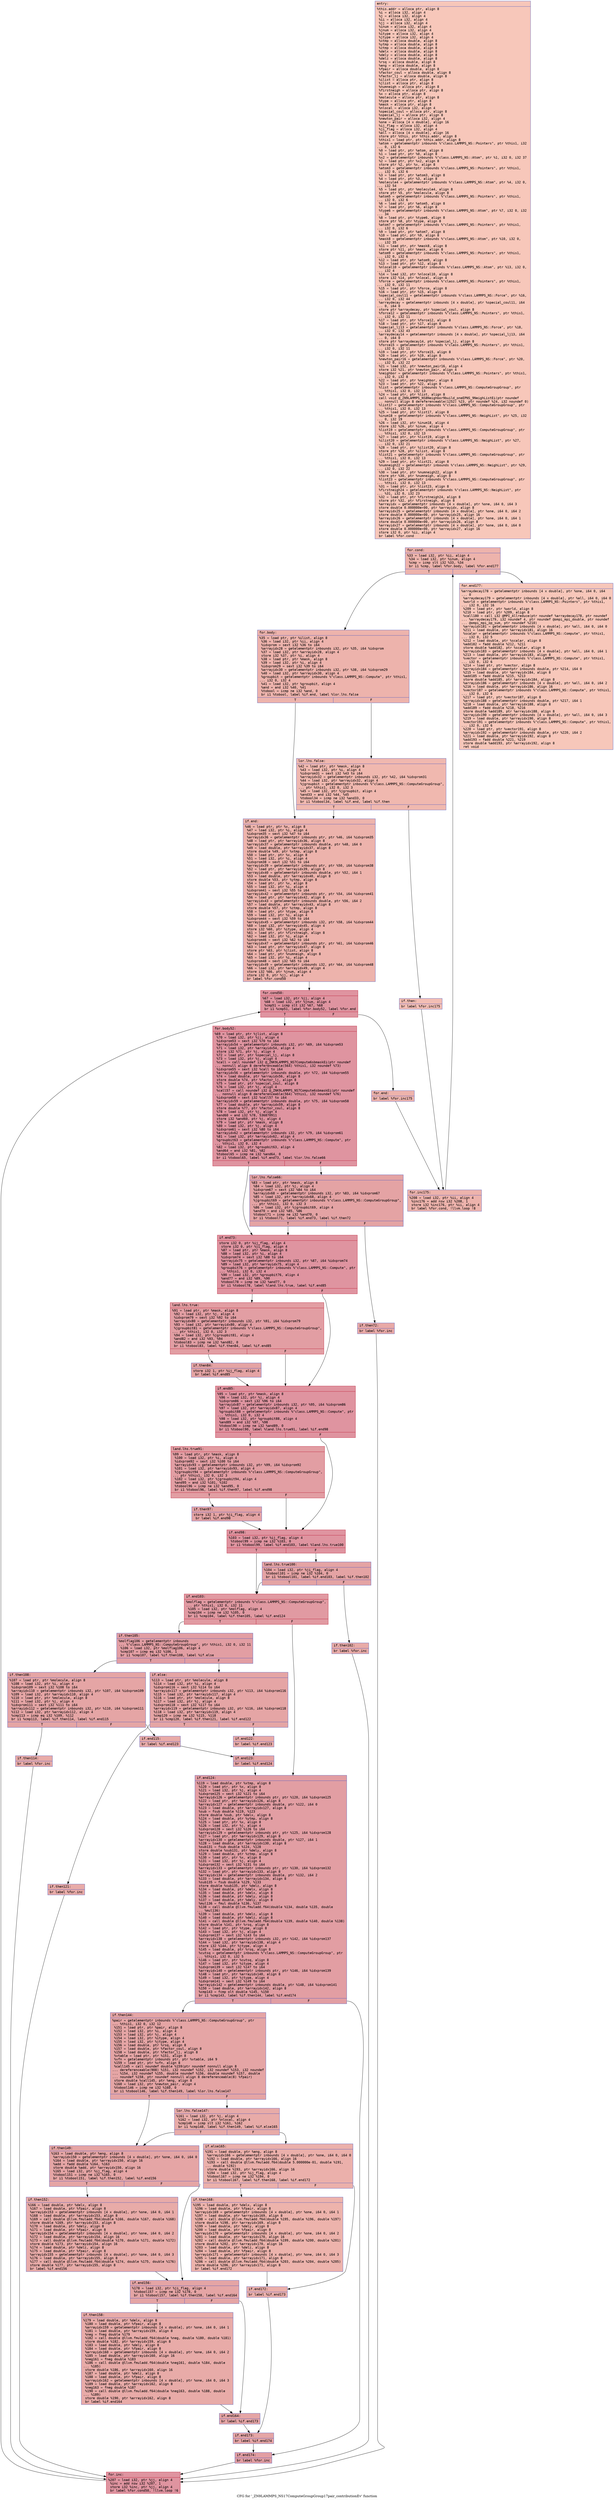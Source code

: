 digraph "CFG for '_ZN9LAMMPS_NS17ComputeGroupGroup17pair_contributionEv' function" {
	label="CFG for '_ZN9LAMMPS_NS17ComputeGroupGroup17pair_contributionEv' function";

	Node0x555a14698170 [shape=record,color="#3d50c3ff", style=filled, fillcolor="#ec7f6370" fontname="Courier",label="{entry:\l|  %this.addr = alloca ptr, align 8\l  %i = alloca i32, align 4\l  %j = alloca i32, align 4\l  %ii = alloca i32, align 4\l  %jj = alloca i32, align 4\l  %inum = alloca i32, align 4\l  %jnum = alloca i32, align 4\l  %itype = alloca i32, align 4\l  %jtype = alloca i32, align 4\l  %xtmp = alloca double, align 8\l  %ytmp = alloca double, align 8\l  %ztmp = alloca double, align 8\l  %delx = alloca double, align 8\l  %dely = alloca double, align 8\l  %delz = alloca double, align 8\l  %rsq = alloca double, align 8\l  %eng = alloca double, align 8\l  %fpair = alloca double, align 8\l  %factor_coul = alloca double, align 8\l  %factor_lj = alloca double, align 8\l  %ilist = alloca ptr, align 8\l  %jlist = alloca ptr, align 8\l  %numneigh = alloca ptr, align 8\l  %firstneigh = alloca ptr, align 8\l  %x = alloca ptr, align 8\l  %molecule = alloca ptr, align 8\l  %type = alloca ptr, align 8\l  %mask = alloca ptr, align 8\l  %nlocal = alloca i32, align 4\l  %special_coul = alloca ptr, align 8\l  %special_lj = alloca ptr, align 8\l  %newton_pair = alloca i32, align 4\l  %one = alloca [4 x double], align 16\l  %ij_flag = alloca i32, align 4\l  %ji_flag = alloca i32, align 4\l  %all = alloca [4 x double], align 16\l  store ptr %this, ptr %this.addr, align 8\l  %this1 = load ptr, ptr %this.addr, align 8\l  %atom = getelementptr inbounds %\"class.LAMMPS_NS::Pointers\", ptr %this1, i32\l... 0, i32 6\l  %0 = load ptr, ptr %atom, align 8\l  %1 = load ptr, ptr %0, align 8\l  %x2 = getelementptr inbounds %\"class.LAMMPS_NS::Atom\", ptr %1, i32 0, i32 37\l  %2 = load ptr, ptr %x2, align 8\l  store ptr %2, ptr %x, align 8\l  %atom3 = getelementptr inbounds %\"class.LAMMPS_NS::Pointers\", ptr %this1,\l... i32 0, i32 6\l  %3 = load ptr, ptr %atom3, align 8\l  %4 = load ptr, ptr %3, align 8\l  %molecule4 = getelementptr inbounds %\"class.LAMMPS_NS::Atom\", ptr %4, i32 0,\l... i32 54\l  %5 = load ptr, ptr %molecule4, align 8\l  store ptr %5, ptr %molecule, align 8\l  %atom5 = getelementptr inbounds %\"class.LAMMPS_NS::Pointers\", ptr %this1,\l... i32 0, i32 6\l  %6 = load ptr, ptr %atom5, align 8\l  %7 = load ptr, ptr %6, align 8\l  %type6 = getelementptr inbounds %\"class.LAMMPS_NS::Atom\", ptr %7, i32 0, i32\l... 34\l  %8 = load ptr, ptr %type6, align 8\l  store ptr %8, ptr %type, align 8\l  %atom7 = getelementptr inbounds %\"class.LAMMPS_NS::Pointers\", ptr %this1,\l... i32 0, i32 6\l  %9 = load ptr, ptr %atom7, align 8\l  %10 = load ptr, ptr %9, align 8\l  %mask8 = getelementptr inbounds %\"class.LAMMPS_NS::Atom\", ptr %10, i32 0,\l... i32 35\l  %11 = load ptr, ptr %mask8, align 8\l  store ptr %11, ptr %mask, align 8\l  %atom9 = getelementptr inbounds %\"class.LAMMPS_NS::Pointers\", ptr %this1,\l... i32 0, i32 6\l  %12 = load ptr, ptr %atom9, align 8\l  %13 = load ptr, ptr %12, align 8\l  %nlocal10 = getelementptr inbounds %\"class.LAMMPS_NS::Atom\", ptr %13, i32 0,\l... i32 4\l  %14 = load i32, ptr %nlocal10, align 8\l  store i32 %14, ptr %nlocal, align 4\l  %force = getelementptr inbounds %\"class.LAMMPS_NS::Pointers\", ptr %this1,\l... i32 0, i32 11\l  %15 = load ptr, ptr %force, align 8\l  %16 = load ptr, ptr %15, align 8\l  %special_coul11 = getelementptr inbounds %\"class.LAMMPS_NS::Force\", ptr %16,\l... i32 0, i32 44\l  %arraydecay = getelementptr inbounds [4 x double], ptr %special_coul11, i64\l... 0, i64 0\l  store ptr %arraydecay, ptr %special_coul, align 8\l  %force12 = getelementptr inbounds %\"class.LAMMPS_NS::Pointers\", ptr %this1,\l... i32 0, i32 11\l  %17 = load ptr, ptr %force12, align 8\l  %18 = load ptr, ptr %17, align 8\l  %special_lj13 = getelementptr inbounds %\"class.LAMMPS_NS::Force\", ptr %18,\l... i32 0, i32 43\l  %arraydecay14 = getelementptr inbounds [4 x double], ptr %special_lj13, i64\l... 0, i64 0\l  store ptr %arraydecay14, ptr %special_lj, align 8\l  %force15 = getelementptr inbounds %\"class.LAMMPS_NS::Pointers\", ptr %this1,\l... i32 0, i32 11\l  %19 = load ptr, ptr %force15, align 8\l  %20 = load ptr, ptr %19, align 8\l  %newton_pair16 = getelementptr inbounds %\"class.LAMMPS_NS::Force\", ptr %20,\l... i32 0, i32 22\l  %21 = load i32, ptr %newton_pair16, align 4\l  store i32 %21, ptr %newton_pair, align 4\l  %neighbor = getelementptr inbounds %\"class.LAMMPS_NS::Pointers\", ptr %this1,\l... i32 0, i32 8\l  %22 = load ptr, ptr %neighbor, align 8\l  %23 = load ptr, ptr %22, align 8\l  %list = getelementptr inbounds %\"class.LAMMPS_NS::ComputeGroupGroup\", ptr\l... %this1, i32 0, i32 13\l  %24 = load ptr, ptr %list, align 8\l  call void @_ZN9LAMMPS_NS8Neighbor9build_oneEPNS_9NeighListEi(ptr noundef\l... nonnull align 8 dereferenceable(1252) %23, ptr noundef %24, i32 noundef 0)\l  %list17 = getelementptr inbounds %\"class.LAMMPS_NS::ComputeGroupGroup\", ptr\l... %this1, i32 0, i32 13\l  %25 = load ptr, ptr %list17, align 8\l  %inum18 = getelementptr inbounds %\"class.LAMMPS_NS::NeighList\", ptr %25, i32\l... 0, i32 19\l  %26 = load i32, ptr %inum18, align 4\l  store i32 %26, ptr %inum, align 4\l  %list19 = getelementptr inbounds %\"class.LAMMPS_NS::ComputeGroupGroup\", ptr\l... %this1, i32 0, i32 13\l  %27 = load ptr, ptr %list19, align 8\l  %ilist20 = getelementptr inbounds %\"class.LAMMPS_NS::NeighList\", ptr %27,\l... i32 0, i32 21\l  %28 = load ptr, ptr %ilist20, align 8\l  store ptr %28, ptr %ilist, align 8\l  %list21 = getelementptr inbounds %\"class.LAMMPS_NS::ComputeGroupGroup\", ptr\l... %this1, i32 0, i32 13\l  %29 = load ptr, ptr %list21, align 8\l  %numneigh22 = getelementptr inbounds %\"class.LAMMPS_NS::NeighList\", ptr %29,\l... i32 0, i32 22\l  %30 = load ptr, ptr %numneigh22, align 8\l  store ptr %30, ptr %numneigh, align 8\l  %list23 = getelementptr inbounds %\"class.LAMMPS_NS::ComputeGroupGroup\", ptr\l... %this1, i32 0, i32 13\l  %31 = load ptr, ptr %list23, align 8\l  %firstneigh24 = getelementptr inbounds %\"class.LAMMPS_NS::NeighList\", ptr\l... %31, i32 0, i32 23\l  %32 = load ptr, ptr %firstneigh24, align 8\l  store ptr %32, ptr %firstneigh, align 8\l  %arrayidx = getelementptr inbounds [4 x double], ptr %one, i64 0, i64 3\l  store double 0.000000e+00, ptr %arrayidx, align 8\l  %arrayidx25 = getelementptr inbounds [4 x double], ptr %one, i64 0, i64 2\l  store double 0.000000e+00, ptr %arrayidx25, align 16\l  %arrayidx26 = getelementptr inbounds [4 x double], ptr %one, i64 0, i64 1\l  store double 0.000000e+00, ptr %arrayidx26, align 8\l  %arrayidx27 = getelementptr inbounds [4 x double], ptr %one, i64 0, i64 0\l  store double 0.000000e+00, ptr %arrayidx27, align 16\l  store i32 0, ptr %ii, align 4\l  br label %for.cond\l}"];
	Node0x555a14698170 -> Node0x555a146a2250[tooltip="entry -> for.cond\nProbability 100.00%" ];
	Node0x555a146a2250 [shape=record,color="#3d50c3ff", style=filled, fillcolor="#d6524470" fontname="Courier",label="{for.cond:\l|  %33 = load i32, ptr %ii, align 4\l  %34 = load i32, ptr %inum, align 4\l  %cmp = icmp slt i32 %33, %34\l  br i1 %cmp, label %for.body, label %for.end177\l|{<s0>T|<s1>F}}"];
	Node0x555a146a2250:s0 -> Node0x555a146a24f0[tooltip="for.cond -> for.body\nProbability 96.88%" ];
	Node0x555a146a2250:s1 -> Node0x555a146a2570[tooltip="for.cond -> for.end177\nProbability 3.12%" ];
	Node0x555a146a24f0 [shape=record,color="#3d50c3ff", style=filled, fillcolor="#d6524470" fontname="Courier",label="{for.body:\l|  %35 = load ptr, ptr %ilist, align 8\l  %36 = load i32, ptr %ii, align 4\l  %idxprom = sext i32 %36 to i64\l  %arrayidx28 = getelementptr inbounds i32, ptr %35, i64 %idxprom\l  %37 = load i32, ptr %arrayidx28, align 4\l  store i32 %37, ptr %i, align 4\l  %38 = load ptr, ptr %mask, align 8\l  %39 = load i32, ptr %i, align 4\l  %idxprom29 = sext i32 %39 to i64\l  %arrayidx30 = getelementptr inbounds i32, ptr %38, i64 %idxprom29\l  %40 = load i32, ptr %arrayidx30, align 4\l  %groupbit = getelementptr inbounds %\"class.LAMMPS_NS::Compute\", ptr %this1,\l... i32 0, i32 4\l  %41 = load i32, ptr %groupbit, align 4\l  %and = and i32 %40, %41\l  %tobool = icmp ne i32 %and, 0\l  br i1 %tobool, label %if.end, label %lor.lhs.false\l|{<s0>T|<s1>F}}"];
	Node0x555a146a24f0:s0 -> Node0x555a146a2fe0[tooltip="for.body -> if.end\nProbability 62.50%" ];
	Node0x555a146a24f0:s1 -> Node0x555a146a3050[tooltip="for.body -> lor.lhs.false\nProbability 37.50%" ];
	Node0x555a146a3050 [shape=record,color="#3d50c3ff", style=filled, fillcolor="#dc5d4a70" fontname="Courier",label="{lor.lhs.false:\l|  %42 = load ptr, ptr %mask, align 8\l  %43 = load i32, ptr %i, align 4\l  %idxprom31 = sext i32 %43 to i64\l  %arrayidx32 = getelementptr inbounds i32, ptr %42, i64 %idxprom31\l  %44 = load i32, ptr %arrayidx32, align 4\l  %jgroupbit = getelementptr inbounds %\"class.LAMMPS_NS::ComputeGroupGroup\",\l... ptr %this1, i32 0, i32 3\l  %45 = load i32, ptr %jgroupbit, align 4\l  %and33 = and i32 %44, %45\l  %tobool34 = icmp ne i32 %and33, 0\l  br i1 %tobool34, label %if.end, label %if.then\l|{<s0>T|<s1>F}}"];
	Node0x555a146a3050:s0 -> Node0x555a146a2fe0[tooltip="lor.lhs.false -> if.end\nProbability 62.50%" ];
	Node0x555a146a3050:s1 -> Node0x555a146a3750[tooltip="lor.lhs.false -> if.then\nProbability 37.50%" ];
	Node0x555a146a3750 [shape=record,color="#3d50c3ff", style=filled, fillcolor="#e36c5570" fontname="Courier",label="{if.then:\l|  br label %for.inc175\l}"];
	Node0x555a146a3750 -> Node0x555a146a3870[tooltip="if.then -> for.inc175\nProbability 100.00%" ];
	Node0x555a146a2fe0 [shape=record,color="#3d50c3ff", style=filled, fillcolor="#d6524470" fontname="Courier",label="{if.end:\l|  %46 = load ptr, ptr %x, align 8\l  %47 = load i32, ptr %i, align 4\l  %idxprom35 = sext i32 %47 to i64\l  %arrayidx36 = getelementptr inbounds ptr, ptr %46, i64 %idxprom35\l  %48 = load ptr, ptr %arrayidx36, align 8\l  %arrayidx37 = getelementptr inbounds double, ptr %48, i64 0\l  %49 = load double, ptr %arrayidx37, align 8\l  store double %49, ptr %xtmp, align 8\l  %50 = load ptr, ptr %x, align 8\l  %51 = load i32, ptr %i, align 4\l  %idxprom38 = sext i32 %51 to i64\l  %arrayidx39 = getelementptr inbounds ptr, ptr %50, i64 %idxprom38\l  %52 = load ptr, ptr %arrayidx39, align 8\l  %arrayidx40 = getelementptr inbounds double, ptr %52, i64 1\l  %53 = load double, ptr %arrayidx40, align 8\l  store double %53, ptr %ytmp, align 8\l  %54 = load ptr, ptr %x, align 8\l  %55 = load i32, ptr %i, align 4\l  %idxprom41 = sext i32 %55 to i64\l  %arrayidx42 = getelementptr inbounds ptr, ptr %54, i64 %idxprom41\l  %56 = load ptr, ptr %arrayidx42, align 8\l  %arrayidx43 = getelementptr inbounds double, ptr %56, i64 2\l  %57 = load double, ptr %arrayidx43, align 8\l  store double %57, ptr %ztmp, align 8\l  %58 = load ptr, ptr %type, align 8\l  %59 = load i32, ptr %i, align 4\l  %idxprom44 = sext i32 %59 to i64\l  %arrayidx45 = getelementptr inbounds i32, ptr %58, i64 %idxprom44\l  %60 = load i32, ptr %arrayidx45, align 4\l  store i32 %60, ptr %itype, align 4\l  %61 = load ptr, ptr %firstneigh, align 8\l  %62 = load i32, ptr %i, align 4\l  %idxprom46 = sext i32 %62 to i64\l  %arrayidx47 = getelementptr inbounds ptr, ptr %61, i64 %idxprom46\l  %63 = load ptr, ptr %arrayidx47, align 8\l  store ptr %63, ptr %jlist, align 8\l  %64 = load ptr, ptr %numneigh, align 8\l  %65 = load i32, ptr %i, align 4\l  %idxprom48 = sext i32 %65 to i64\l  %arrayidx49 = getelementptr inbounds i32, ptr %64, i64 %idxprom48\l  %66 = load i32, ptr %arrayidx49, align 4\l  store i32 %66, ptr %jnum, align 4\l  store i32 0, ptr %jj, align 4\l  br label %for.cond50\l}"];
	Node0x555a146a2fe0 -> Node0x555a146a6180[tooltip="if.end -> for.cond50\nProbability 100.00%" ];
	Node0x555a146a6180 [shape=record,color="#b70d28ff", style=filled, fillcolor="#b70d2870" fontname="Courier",label="{for.cond50:\l|  %67 = load i32, ptr %jj, align 4\l  %68 = load i32, ptr %jnum, align 4\l  %cmp51 = icmp slt i32 %67, %68\l  br i1 %cmp51, label %for.body52, label %for.end\l|{<s0>T|<s1>F}}"];
	Node0x555a146a6180:s0 -> Node0x555a146a6400[tooltip="for.cond50 -> for.body52\nProbability 96.88%" ];
	Node0x555a146a6180:s1 -> Node0x555a146a6480[tooltip="for.cond50 -> for.end\nProbability 3.12%" ];
	Node0x555a146a6400 [shape=record,color="#b70d28ff", style=filled, fillcolor="#b70d2870" fontname="Courier",label="{for.body52:\l|  %69 = load ptr, ptr %jlist, align 8\l  %70 = load i32, ptr %jj, align 4\l  %idxprom53 = sext i32 %70 to i64\l  %arrayidx54 = getelementptr inbounds i32, ptr %69, i64 %idxprom53\l  %71 = load i32, ptr %arrayidx54, align 4\l  store i32 %71, ptr %j, align 4\l  %72 = load ptr, ptr %special_lj, align 8\l  %73 = load i32, ptr %j, align 4\l  %call = call noundef i32 @_ZNK9LAMMPS_NS7Compute6sbmaskEi(ptr noundef\l... nonnull align 8 dereferenceable(564) %this1, i32 noundef %73)\l  %idxprom55 = sext i32 %call to i64\l  %arrayidx56 = getelementptr inbounds double, ptr %72, i64 %idxprom55\l  %74 = load double, ptr %arrayidx56, align 8\l  store double %74, ptr %factor_lj, align 8\l  %75 = load ptr, ptr %special_coul, align 8\l  %76 = load i32, ptr %j, align 4\l  %call57 = call noundef i32 @_ZNK9LAMMPS_NS7Compute6sbmaskEi(ptr noundef\l... nonnull align 8 dereferenceable(564) %this1, i32 noundef %76)\l  %idxprom58 = sext i32 %call57 to i64\l  %arrayidx59 = getelementptr inbounds double, ptr %75, i64 %idxprom58\l  %77 = load double, ptr %arrayidx59, align 8\l  store double %77, ptr %factor_coul, align 8\l  %78 = load i32, ptr %j, align 4\l  %and60 = and i32 %78, 536870911\l  store i32 %and60, ptr %j, align 4\l  %79 = load ptr, ptr %mask, align 8\l  %80 = load i32, ptr %j, align 4\l  %idxprom61 = sext i32 %80 to i64\l  %arrayidx62 = getelementptr inbounds i32, ptr %79, i64 %idxprom61\l  %81 = load i32, ptr %arrayidx62, align 4\l  %groupbit63 = getelementptr inbounds %\"class.LAMMPS_NS::Compute\", ptr\l... %this1, i32 0, i32 4\l  %82 = load i32, ptr %groupbit63, align 4\l  %and64 = and i32 %81, %82\l  %tobool65 = icmp ne i32 %and64, 0\l  br i1 %tobool65, label %if.end73, label %lor.lhs.false66\l|{<s0>T|<s1>F}}"];
	Node0x555a146a6400:s0 -> Node0x555a146a7b30[tooltip="for.body52 -> if.end73\nProbability 62.50%" ];
	Node0x555a146a6400:s1 -> Node0x555a146a7bb0[tooltip="for.body52 -> lor.lhs.false66\nProbability 37.50%" ];
	Node0x555a146a7bb0 [shape=record,color="#3d50c3ff", style=filled, fillcolor="#c32e3170" fontname="Courier",label="{lor.lhs.false66:\l|  %83 = load ptr, ptr %mask, align 8\l  %84 = load i32, ptr %j, align 4\l  %idxprom67 = sext i32 %84 to i64\l  %arrayidx68 = getelementptr inbounds i32, ptr %83, i64 %idxprom67\l  %85 = load i32, ptr %arrayidx68, align 4\l  %jgroupbit69 = getelementptr inbounds %\"class.LAMMPS_NS::ComputeGroupGroup\",\l... ptr %this1, i32 0, i32 3\l  %86 = load i32, ptr %jgroupbit69, align 4\l  %and70 = and i32 %85, %86\l  %tobool71 = icmp ne i32 %and70, 0\l  br i1 %tobool71, label %if.end73, label %if.then72\l|{<s0>T|<s1>F}}"];
	Node0x555a146a7bb0:s0 -> Node0x555a146a7b30[tooltip="lor.lhs.false66 -> if.end73\nProbability 62.50%" ];
	Node0x555a146a7bb0:s1 -> Node0x555a146a8310[tooltip="lor.lhs.false66 -> if.then72\nProbability 37.50%" ];
	Node0x555a146a8310 [shape=record,color="#3d50c3ff", style=filled, fillcolor="#ca3b3770" fontname="Courier",label="{if.then72:\l|  br label %for.inc\l}"];
	Node0x555a146a8310 -> Node0x555a146a8440[tooltip="if.then72 -> for.inc\nProbability 100.00%" ];
	Node0x555a146a7b30 [shape=record,color="#b70d28ff", style=filled, fillcolor="#b70d2870" fontname="Courier",label="{if.end73:\l|  store i32 0, ptr %ij_flag, align 4\l  store i32 0, ptr %ji_flag, align 4\l  %87 = load ptr, ptr %mask, align 8\l  %88 = load i32, ptr %i, align 4\l  %idxprom74 = sext i32 %88 to i64\l  %arrayidx75 = getelementptr inbounds i32, ptr %87, i64 %idxprom74\l  %89 = load i32, ptr %arrayidx75, align 4\l  %groupbit76 = getelementptr inbounds %\"class.LAMMPS_NS::Compute\", ptr\l... %this1, i32 0, i32 4\l  %90 = load i32, ptr %groupbit76, align 4\l  %and77 = and i32 %89, %90\l  %tobool78 = icmp ne i32 %and77, 0\l  br i1 %tobool78, label %land.lhs.true, label %if.end85\l|{<s0>T|<s1>F}}"];
	Node0x555a146a7b30:s0 -> Node0x555a146a8c30[tooltip="if.end73 -> land.lhs.true\nProbability 62.50%" ];
	Node0x555a146a7b30:s1 -> Node0x555a146a8cb0[tooltip="if.end73 -> if.end85\nProbability 37.50%" ];
	Node0x555a146a8c30 [shape=record,color="#b70d28ff", style=filled, fillcolor="#be242e70" fontname="Courier",label="{land.lhs.true:\l|  %91 = load ptr, ptr %mask, align 8\l  %92 = load i32, ptr %j, align 4\l  %idxprom79 = sext i32 %92 to i64\l  %arrayidx80 = getelementptr inbounds i32, ptr %91, i64 %idxprom79\l  %93 = load i32, ptr %arrayidx80, align 4\l  %jgroupbit81 = getelementptr inbounds %\"class.LAMMPS_NS::ComputeGroupGroup\",\l... ptr %this1, i32 0, i32 3\l  %94 = load i32, ptr %jgroupbit81, align 4\l  %and82 = and i32 %93, %94\l  %tobool83 = icmp ne i32 %and82, 0\l  br i1 %tobool83, label %if.then84, label %if.end85\l|{<s0>T|<s1>F}}"];
	Node0x555a146a8c30:s0 -> Node0x555a146a9410[tooltip="land.lhs.true -> if.then84\nProbability 62.50%" ];
	Node0x555a146a8c30:s1 -> Node0x555a146a8cb0[tooltip="land.lhs.true -> if.end85\nProbability 37.50%" ];
	Node0x555a146a9410 [shape=record,color="#3d50c3ff", style=filled, fillcolor="#c32e3170" fontname="Courier",label="{if.then84:\l|  store i32 1, ptr %ij_flag, align 4\l  br label %if.end85\l}"];
	Node0x555a146a9410 -> Node0x555a146a8cb0[tooltip="if.then84 -> if.end85\nProbability 100.00%" ];
	Node0x555a146a8cb0 [shape=record,color="#b70d28ff", style=filled, fillcolor="#b70d2870" fontname="Courier",label="{if.end85:\l|  %95 = load ptr, ptr %mask, align 8\l  %96 = load i32, ptr %j, align 4\l  %idxprom86 = sext i32 %96 to i64\l  %arrayidx87 = getelementptr inbounds i32, ptr %95, i64 %idxprom86\l  %97 = load i32, ptr %arrayidx87, align 4\l  %groupbit88 = getelementptr inbounds %\"class.LAMMPS_NS::Compute\", ptr\l... %this1, i32 0, i32 4\l  %98 = load i32, ptr %groupbit88, align 4\l  %and89 = and i32 %97, %98\l  %tobool90 = icmp ne i32 %and89, 0\l  br i1 %tobool90, label %land.lhs.true91, label %if.end98\l|{<s0>T|<s1>F}}"];
	Node0x555a146a8cb0:s0 -> Node0x555a146a3fb0[tooltip="if.end85 -> land.lhs.true91\nProbability 62.50%" ];
	Node0x555a146a8cb0:s1 -> Node0x555a146a4030[tooltip="if.end85 -> if.end98\nProbability 37.50%" ];
	Node0x555a146a3fb0 [shape=record,color="#b70d28ff", style=filled, fillcolor="#be242e70" fontname="Courier",label="{land.lhs.true91:\l|  %99 = load ptr, ptr %mask, align 8\l  %100 = load i32, ptr %i, align 4\l  %idxprom92 = sext i32 %100 to i64\l  %arrayidx93 = getelementptr inbounds i32, ptr %99, i64 %idxprom92\l  %101 = load i32, ptr %arrayidx93, align 4\l  %jgroupbit94 = getelementptr inbounds %\"class.LAMMPS_NS::ComputeGroupGroup\",\l... ptr %this1, i32 0, i32 3\l  %102 = load i32, ptr %jgroupbit94, align 4\l  %and95 = and i32 %101, %102\l  %tobool96 = icmp ne i32 %and95, 0\l  br i1 %tobool96, label %if.then97, label %if.end98\l|{<s0>T|<s1>F}}"];
	Node0x555a146a3fb0:s0 -> Node0x555a146aaba0[tooltip="land.lhs.true91 -> if.then97\nProbability 62.50%" ];
	Node0x555a146a3fb0:s1 -> Node0x555a146a4030[tooltip="land.lhs.true91 -> if.end98\nProbability 37.50%" ];
	Node0x555a146aaba0 [shape=record,color="#3d50c3ff", style=filled, fillcolor="#c32e3170" fontname="Courier",label="{if.then97:\l|  store i32 1, ptr %ji_flag, align 4\l  br label %if.end98\l}"];
	Node0x555a146aaba0 -> Node0x555a146a4030[tooltip="if.then97 -> if.end98\nProbability 100.00%" ];
	Node0x555a146a4030 [shape=record,color="#b70d28ff", style=filled, fillcolor="#b70d2870" fontname="Courier",label="{if.end98:\l|  %103 = load i32, ptr %ij_flag, align 4\l  %tobool99 = icmp ne i32 %103, 0\l  br i1 %tobool99, label %if.end103, label %land.lhs.true100\l|{<s0>T|<s1>F}}"];
	Node0x555a146a4030:s0 -> Node0x555a146aaf20[tooltip="if.end98 -> if.end103\nProbability 62.50%" ];
	Node0x555a146a4030:s1 -> Node0x555a146aafd0[tooltip="if.end98 -> land.lhs.true100\nProbability 37.50%" ];
	Node0x555a146aafd0 [shape=record,color="#3d50c3ff", style=filled, fillcolor="#c32e3170" fontname="Courier",label="{land.lhs.true100:\l|  %104 = load i32, ptr %ji_flag, align 4\l  %tobool101 = icmp ne i32 %104, 0\l  br i1 %tobool101, label %if.end103, label %if.then102\l|{<s0>T|<s1>F}}"];
	Node0x555a146aafd0:s0 -> Node0x555a146aaf20[tooltip="land.lhs.true100 -> if.end103\nProbability 62.50%" ];
	Node0x555a146aafd0:s1 -> Node0x555a146ab260[tooltip="land.lhs.true100 -> if.then102\nProbability 37.50%" ];
	Node0x555a146ab260 [shape=record,color="#3d50c3ff", style=filled, fillcolor="#cc403a70" fontname="Courier",label="{if.then102:\l|  br label %for.inc\l}"];
	Node0x555a146ab260 -> Node0x555a146a8440[tooltip="if.then102 -> for.inc\nProbability 100.00%" ];
	Node0x555a146aaf20 [shape=record,color="#b70d28ff", style=filled, fillcolor="#bb1b2c70" fontname="Courier",label="{if.end103:\l|  %molflag = getelementptr inbounds %\"class.LAMMPS_NS::ComputeGroupGroup\",\l... ptr %this1, i32 0, i32 11\l  %105 = load i32, ptr %molflag, align 4\l  %cmp104 = icmp ne i32 %105, 0\l  br i1 %cmp104, label %if.then105, label %if.end124\l|{<s0>T|<s1>F}}"];
	Node0x555a146aaf20:s0 -> Node0x555a146ab5f0[tooltip="if.end103 -> if.then105\nProbability 62.50%" ];
	Node0x555a146aaf20:s1 -> Node0x555a146ab640[tooltip="if.end103 -> if.end124\nProbability 37.50%" ];
	Node0x555a146ab5f0 [shape=record,color="#3d50c3ff", style=filled, fillcolor="#be242e70" fontname="Courier",label="{if.then105:\l|  %molflag106 = getelementptr inbounds\l... %\"class.LAMMPS_NS::ComputeGroupGroup\", ptr %this1, i32 0, i32 11\l  %106 = load i32, ptr %molflag106, align 4\l  %cmp107 = icmp eq i32 %106, 1\l  br i1 %cmp107, label %if.then108, label %if.else\l|{<s0>T|<s1>F}}"];
	Node0x555a146ab5f0:s0 -> Node0x555a146ab990[tooltip="if.then105 -> if.then108\nProbability 50.00%" ];
	Node0x555a146ab5f0:s1 -> Node0x555a146aba10[tooltip="if.then105 -> if.else\nProbability 50.00%" ];
	Node0x555a146ab990 [shape=record,color="#3d50c3ff", style=filled, fillcolor="#c5333470" fontname="Courier",label="{if.then108:\l|  %107 = load ptr, ptr %molecule, align 8\l  %108 = load i32, ptr %i, align 4\l  %idxprom109 = sext i32 %108 to i64\l  %arrayidx110 = getelementptr inbounds i32, ptr %107, i64 %idxprom109\l  %109 = load i32, ptr %arrayidx110, align 4\l  %110 = load ptr, ptr %molecule, align 8\l  %111 = load i32, ptr %j, align 4\l  %idxprom111 = sext i32 %111 to i64\l  %arrayidx112 = getelementptr inbounds i32, ptr %110, i64 %idxprom111\l  %112 = load i32, ptr %arrayidx112, align 4\l  %cmp113 = icmp eq i32 %109, %112\l  br i1 %cmp113, label %if.then114, label %if.end115\l|{<s0>T|<s1>F}}"];
	Node0x555a146ab990:s0 -> Node0x555a146ac220[tooltip="if.then108 -> if.then114\nProbability 50.00%" ];
	Node0x555a146ab990:s1 -> Node0x555a146ac2a0[tooltip="if.then108 -> if.end115\nProbability 50.00%" ];
	Node0x555a146ac220 [shape=record,color="#3d50c3ff", style=filled, fillcolor="#cc403a70" fontname="Courier",label="{if.then114:\l|  br label %for.inc\l}"];
	Node0x555a146ac220 -> Node0x555a146a8440[tooltip="if.then114 -> for.inc\nProbability 100.00%" ];
	Node0x555a146ac2a0 [shape=record,color="#3d50c3ff", style=filled, fillcolor="#cc403a70" fontname="Courier",label="{if.end115:\l|  br label %if.end123\l}"];
	Node0x555a146ac2a0 -> Node0x555a146ac4a0[tooltip="if.end115 -> if.end123\nProbability 100.00%" ];
	Node0x555a146aba10 [shape=record,color="#3d50c3ff", style=filled, fillcolor="#c5333470" fontname="Courier",label="{if.else:\l|  %113 = load ptr, ptr %molecule, align 8\l  %114 = load i32, ptr %i, align 4\l  %idxprom116 = sext i32 %114 to i64\l  %arrayidx117 = getelementptr inbounds i32, ptr %113, i64 %idxprom116\l  %115 = load i32, ptr %arrayidx117, align 4\l  %116 = load ptr, ptr %molecule, align 8\l  %117 = load i32, ptr %j, align 4\l  %idxprom118 = sext i32 %117 to i64\l  %arrayidx119 = getelementptr inbounds i32, ptr %116, i64 %idxprom118\l  %118 = load i32, ptr %arrayidx119, align 4\l  %cmp120 = icmp ne i32 %115, %118\l  br i1 %cmp120, label %if.then121, label %if.end122\l|{<s0>T|<s1>F}}"];
	Node0x555a146aba10:s0 -> Node0x555a146acc20[tooltip="if.else -> if.then121\nProbability 50.00%" ];
	Node0x555a146aba10:s1 -> Node0x555a146acca0[tooltip="if.else -> if.end122\nProbability 50.00%" ];
	Node0x555a146acc20 [shape=record,color="#3d50c3ff", style=filled, fillcolor="#cc403a70" fontname="Courier",label="{if.then121:\l|  br label %for.inc\l}"];
	Node0x555a146acc20 -> Node0x555a146a8440[tooltip="if.then121 -> for.inc\nProbability 100.00%" ];
	Node0x555a146acca0 [shape=record,color="#3d50c3ff", style=filled, fillcolor="#cc403a70" fontname="Courier",label="{if.end122:\l|  br label %if.end123\l}"];
	Node0x555a146acca0 -> Node0x555a146ac4a0[tooltip="if.end122 -> if.end123\nProbability 100.00%" ];
	Node0x555a146ac4a0 [shape=record,color="#3d50c3ff", style=filled, fillcolor="#c5333470" fontname="Courier",label="{if.end123:\l|  br label %if.end124\l}"];
	Node0x555a146ac4a0 -> Node0x555a146ab640[tooltip="if.end123 -> if.end124\nProbability 100.00%" ];
	Node0x555a146ab640 [shape=record,color="#3d50c3ff", style=filled, fillcolor="#be242e70" fontname="Courier",label="{if.end124:\l|  %119 = load double, ptr %xtmp, align 8\l  %120 = load ptr, ptr %x, align 8\l  %121 = load i32, ptr %j, align 4\l  %idxprom125 = sext i32 %121 to i64\l  %arrayidx126 = getelementptr inbounds ptr, ptr %120, i64 %idxprom125\l  %122 = load ptr, ptr %arrayidx126, align 8\l  %arrayidx127 = getelementptr inbounds double, ptr %122, i64 0\l  %123 = load double, ptr %arrayidx127, align 8\l  %sub = fsub double %119, %123\l  store double %sub, ptr %delx, align 8\l  %124 = load double, ptr %ytmp, align 8\l  %125 = load ptr, ptr %x, align 8\l  %126 = load i32, ptr %j, align 4\l  %idxprom128 = sext i32 %126 to i64\l  %arrayidx129 = getelementptr inbounds ptr, ptr %125, i64 %idxprom128\l  %127 = load ptr, ptr %arrayidx129, align 8\l  %arrayidx130 = getelementptr inbounds double, ptr %127, i64 1\l  %128 = load double, ptr %arrayidx130, align 8\l  %sub131 = fsub double %124, %128\l  store double %sub131, ptr %dely, align 8\l  %129 = load double, ptr %ztmp, align 8\l  %130 = load ptr, ptr %x, align 8\l  %131 = load i32, ptr %j, align 4\l  %idxprom132 = sext i32 %131 to i64\l  %arrayidx133 = getelementptr inbounds ptr, ptr %130, i64 %idxprom132\l  %132 = load ptr, ptr %arrayidx133, align 8\l  %arrayidx134 = getelementptr inbounds double, ptr %132, i64 2\l  %133 = load double, ptr %arrayidx134, align 8\l  %sub135 = fsub double %129, %133\l  store double %sub135, ptr %delz, align 8\l  %134 = load double, ptr %delx, align 8\l  %135 = load double, ptr %delx, align 8\l  %136 = load double, ptr %dely, align 8\l  %137 = load double, ptr %dely, align 8\l  %mul136 = fmul double %136, %137\l  %138 = call double @llvm.fmuladd.f64(double %134, double %135, double\l... %mul136)\l  %139 = load double, ptr %delz, align 8\l  %140 = load double, ptr %delz, align 8\l  %141 = call double @llvm.fmuladd.f64(double %139, double %140, double %138)\l  store double %141, ptr %rsq, align 8\l  %142 = load ptr, ptr %type, align 8\l  %143 = load i32, ptr %j, align 4\l  %idxprom137 = sext i32 %143 to i64\l  %arrayidx138 = getelementptr inbounds i32, ptr %142, i64 %idxprom137\l  %144 = load i32, ptr %arrayidx138, align 4\l  store i32 %144, ptr %jtype, align 4\l  %145 = load double, ptr %rsq, align 8\l  %cutsq = getelementptr inbounds %\"class.LAMMPS_NS::ComputeGroupGroup\", ptr\l... %this1, i32 0, i32 5\l  %146 = load ptr, ptr %cutsq, align 8\l  %147 = load i32, ptr %itype, align 4\l  %idxprom139 = sext i32 %147 to i64\l  %arrayidx140 = getelementptr inbounds ptr, ptr %146, i64 %idxprom139\l  %148 = load ptr, ptr %arrayidx140, align 8\l  %149 = load i32, ptr %jtype, align 4\l  %idxprom141 = sext i32 %149 to i64\l  %arrayidx142 = getelementptr inbounds double, ptr %148, i64 %idxprom141\l  %150 = load double, ptr %arrayidx142, align 8\l  %cmp143 = fcmp olt double %145, %150\l  br i1 %cmp143, label %if.then144, label %if.end174\l|{<s0>T|<s1>F}}"];
	Node0x555a146ab640:s0 -> Node0x555a146afd80[tooltip="if.end124 -> if.then144\nProbability 50.00%" ];
	Node0x555a146ab640:s1 -> Node0x555a146afe00[tooltip="if.end124 -> if.end174\nProbability 50.00%" ];
	Node0x555a146afd80 [shape=record,color="#3d50c3ff", style=filled, fillcolor="#c5333470" fontname="Courier",label="{if.then144:\l|  %pair = getelementptr inbounds %\"class.LAMMPS_NS::ComputeGroupGroup\", ptr\l... %this1, i32 0, i32 12\l  %151 = load ptr, ptr %pair, align 8\l  %152 = load i32, ptr %i, align 4\l  %153 = load i32, ptr %j, align 4\l  %154 = load i32, ptr %itype, align 4\l  %155 = load i32, ptr %jtype, align 4\l  %156 = load double, ptr %rsq, align 8\l  %157 = load double, ptr %factor_coul, align 8\l  %158 = load double, ptr %factor_lj, align 8\l  %vtable = load ptr, ptr %151, align 8\l  %vfn = getelementptr inbounds ptr, ptr %vtable, i64 9\l  %159 = load ptr, ptr %vfn, align 8\l  %call145 = call noundef double %159(ptr noundef nonnull align 8\l... dereferenceable(908) %151, i32 noundef %152, i32 noundef %153, i32 noundef\l... %154, i32 noundef %155, double noundef %156, double noundef %157, double\l... noundef %158, ptr noundef nonnull align 8 dereferenceable(8) %fpair)\l  store double %call145, ptr %eng, align 8\l  %160 = load i32, ptr %newton_pair, align 4\l  %tobool146 = icmp ne i32 %160, 0\l  br i1 %tobool146, label %if.then149, label %lor.lhs.false147\l|{<s0>T|<s1>F}}"];
	Node0x555a146afd80:s0 -> Node0x555a146b09b0[tooltip="if.then144 -> if.then149\nProbability 62.50%" ];
	Node0x555a146afd80:s1 -> Node0x555a146b0a60[tooltip="if.then144 -> lor.lhs.false147\nProbability 37.50%" ];
	Node0x555a146b0a60 [shape=record,color="#3d50c3ff", style=filled, fillcolor="#cc403a70" fontname="Courier",label="{lor.lhs.false147:\l|  %161 = load i32, ptr %j, align 4\l  %162 = load i32, ptr %nlocal, align 4\l  %cmp148 = icmp slt i32 %161, %162\l  br i1 %cmp148, label %if.then149, label %if.else165\l|{<s0>T|<s1>F}}"];
	Node0x555a146b0a60:s0 -> Node0x555a146b09b0[tooltip="lor.lhs.false147 -> if.then149\nProbability 50.00%" ];
	Node0x555a146b0a60:s1 -> Node0x555a146b0cc0[tooltip="lor.lhs.false147 -> if.else165\nProbability 50.00%" ];
	Node0x555a146b09b0 [shape=record,color="#3d50c3ff", style=filled, fillcolor="#c5333470" fontname="Courier",label="{if.then149:\l|  %163 = load double, ptr %eng, align 8\l  %arrayidx150 = getelementptr inbounds [4 x double], ptr %one, i64 0, i64 0\l  %164 = load double, ptr %arrayidx150, align 16\l  %add = fadd double %164, %163\l  store double %add, ptr %arrayidx150, align 16\l  %165 = load i32, ptr %ij_flag, align 4\l  %tobool151 = icmp ne i32 %165, 0\l  br i1 %tobool151, label %if.then152, label %if.end156\l|{<s0>T|<s1>F}}"];
	Node0x555a146b09b0:s0 -> Node0x555a146b1180[tooltip="if.then149 -> if.then152\nProbability 62.50%" ];
	Node0x555a146b09b0:s1 -> Node0x555a146b1200[tooltip="if.then149 -> if.end156\nProbability 37.50%" ];
	Node0x555a146b1180 [shape=record,color="#3d50c3ff", style=filled, fillcolor="#cc403a70" fontname="Courier",label="{if.then152:\l|  %166 = load double, ptr %delx, align 8\l  %167 = load double, ptr %fpair, align 8\l  %arrayidx153 = getelementptr inbounds [4 x double], ptr %one, i64 0, i64 1\l  %168 = load double, ptr %arrayidx153, align 8\l  %169 = call double @llvm.fmuladd.f64(double %166, double %167, double %168)\l  store double %169, ptr %arrayidx153, align 8\l  %170 = load double, ptr %dely, align 8\l  %171 = load double, ptr %fpair, align 8\l  %arrayidx154 = getelementptr inbounds [4 x double], ptr %one, i64 0, i64 2\l  %172 = load double, ptr %arrayidx154, align 16\l  %173 = call double @llvm.fmuladd.f64(double %170, double %171, double %172)\l  store double %173, ptr %arrayidx154, align 16\l  %174 = load double, ptr %delz, align 8\l  %175 = load double, ptr %fpair, align 8\l  %arrayidx155 = getelementptr inbounds [4 x double], ptr %one, i64 0, i64 3\l  %176 = load double, ptr %arrayidx155, align 8\l  %177 = call double @llvm.fmuladd.f64(double %174, double %175, double %176)\l  store double %177, ptr %arrayidx155, align 8\l  br label %if.end156\l}"];
	Node0x555a146b1180 -> Node0x555a146b1200[tooltip="if.then152 -> if.end156\nProbability 100.00%" ];
	Node0x555a146b1200 [shape=record,color="#3d50c3ff", style=filled, fillcolor="#c5333470" fontname="Courier",label="{if.end156:\l|  %178 = load i32, ptr %ji_flag, align 4\l  %tobool157 = icmp ne i32 %178, 0\l  br i1 %tobool157, label %if.then158, label %if.end164\l|{<s0>T|<s1>F}}"];
	Node0x555a146b1200:s0 -> Node0x555a146b20b0[tooltip="if.end156 -> if.then158\nProbability 62.50%" ];
	Node0x555a146b1200:s1 -> Node0x555a146b2100[tooltip="if.end156 -> if.end164\nProbability 37.50%" ];
	Node0x555a146b20b0 [shape=record,color="#3d50c3ff", style=filled, fillcolor="#cc403a70" fontname="Courier",label="{if.then158:\l|  %179 = load double, ptr %delx, align 8\l  %180 = load double, ptr %fpair, align 8\l  %arrayidx159 = getelementptr inbounds [4 x double], ptr %one, i64 0, i64 1\l  %181 = load double, ptr %arrayidx159, align 8\l  %neg = fneg double %179\l  %182 = call double @llvm.fmuladd.f64(double %neg, double %180, double %181)\l  store double %182, ptr %arrayidx159, align 8\l  %183 = load double, ptr %dely, align 8\l  %184 = load double, ptr %fpair, align 8\l  %arrayidx160 = getelementptr inbounds [4 x double], ptr %one, i64 0, i64 2\l  %185 = load double, ptr %arrayidx160, align 16\l  %neg161 = fneg double %183\l  %186 = call double @llvm.fmuladd.f64(double %neg161, double %184, double\l... %185)\l  store double %186, ptr %arrayidx160, align 16\l  %187 = load double, ptr %delz, align 8\l  %188 = load double, ptr %fpair, align 8\l  %arrayidx162 = getelementptr inbounds [4 x double], ptr %one, i64 0, i64 3\l  %189 = load double, ptr %arrayidx162, align 8\l  %neg163 = fneg double %187\l  %190 = call double @llvm.fmuladd.f64(double %neg163, double %188, double\l... %189)\l  store double %190, ptr %arrayidx162, align 8\l  br label %if.end164\l}"];
	Node0x555a146b20b0 -> Node0x555a146b2100[tooltip="if.then158 -> if.end164\nProbability 100.00%" ];
	Node0x555a146b2100 [shape=record,color="#3d50c3ff", style=filled, fillcolor="#c5333470" fontname="Courier",label="{if.end164:\l|  br label %if.end173\l}"];
	Node0x555a146b2100 -> Node0x555a146b3170[tooltip="if.end164 -> if.end173\nProbability 100.00%" ];
	Node0x555a146b0cc0 [shape=record,color="#3d50c3ff", style=filled, fillcolor="#d24b4070" fontname="Courier",label="{if.else165:\l|  %191 = load double, ptr %eng, align 8\l  %arrayidx166 = getelementptr inbounds [4 x double], ptr %one, i64 0, i64 0\l  %192 = load double, ptr %arrayidx166, align 16\l  %193 = call double @llvm.fmuladd.f64(double 5.000000e-01, double %191,\l... double %192)\l  store double %193, ptr %arrayidx166, align 16\l  %194 = load i32, ptr %ij_flag, align 4\l  %tobool167 = icmp ne i32 %194, 0\l  br i1 %tobool167, label %if.then168, label %if.end172\l|{<s0>T|<s1>F}}"];
	Node0x555a146b0cc0:s0 -> Node0x555a146a9b50[tooltip="if.else165 -> if.then168\nProbability 62.50%" ];
	Node0x555a146b0cc0:s1 -> Node0x555a146a9ba0[tooltip="if.else165 -> if.end172\nProbability 37.50%" ];
	Node0x555a146a9b50 [shape=record,color="#3d50c3ff", style=filled, fillcolor="#d6524470" fontname="Courier",label="{if.then168:\l|  %195 = load double, ptr %delx, align 8\l  %196 = load double, ptr %fpair, align 8\l  %arrayidx169 = getelementptr inbounds [4 x double], ptr %one, i64 0, i64 1\l  %197 = load double, ptr %arrayidx169, align 8\l  %198 = call double @llvm.fmuladd.f64(double %195, double %196, double %197)\l  store double %198, ptr %arrayidx169, align 8\l  %199 = load double, ptr %dely, align 8\l  %200 = load double, ptr %fpair, align 8\l  %arrayidx170 = getelementptr inbounds [4 x double], ptr %one, i64 0, i64 2\l  %201 = load double, ptr %arrayidx170, align 16\l  %202 = call double @llvm.fmuladd.f64(double %199, double %200, double %201)\l  store double %202, ptr %arrayidx170, align 16\l  %203 = load double, ptr %delz, align 8\l  %204 = load double, ptr %fpair, align 8\l  %arrayidx171 = getelementptr inbounds [4 x double], ptr %one, i64 0, i64 3\l  %205 = load double, ptr %arrayidx171, align 8\l  %206 = call double @llvm.fmuladd.f64(double %203, double %204, double %205)\l  store double %206, ptr %arrayidx171, align 8\l  br label %if.end172\l}"];
	Node0x555a146a9b50 -> Node0x555a146a9ba0[tooltip="if.then168 -> if.end172\nProbability 100.00%" ];
	Node0x555a146a9ba0 [shape=record,color="#3d50c3ff", style=filled, fillcolor="#d24b4070" fontname="Courier",label="{if.end172:\l|  br label %if.end173\l}"];
	Node0x555a146a9ba0 -> Node0x555a146b3170[tooltip="if.end172 -> if.end173\nProbability 100.00%" ];
	Node0x555a146b3170 [shape=record,color="#3d50c3ff", style=filled, fillcolor="#c5333470" fontname="Courier",label="{if.end173:\l|  br label %if.end174\l}"];
	Node0x555a146b3170 -> Node0x555a146afe00[tooltip="if.end173 -> if.end174\nProbability 100.00%" ];
	Node0x555a146afe00 [shape=record,color="#3d50c3ff", style=filled, fillcolor="#be242e70" fontname="Courier",label="{if.end174:\l|  br label %for.inc\l}"];
	Node0x555a146afe00 -> Node0x555a146a8440[tooltip="if.end174 -> for.inc\nProbability 100.00%" ];
	Node0x555a146a8440 [shape=record,color="#b70d28ff", style=filled, fillcolor="#b70d2870" fontname="Courier",label="{for.inc:\l|  %207 = load i32, ptr %jj, align 4\l  %inc = add nsw i32 %207, 1\l  store i32 %inc, ptr %jj, align 4\l  br label %for.cond50, !llvm.loop !6\l}"];
	Node0x555a146a8440 -> Node0x555a146a6180[tooltip="for.inc -> for.cond50\nProbability 100.00%" ];
	Node0x555a146a6480 [shape=record,color="#3d50c3ff", style=filled, fillcolor="#d6524470" fontname="Courier",label="{for.end:\l|  br label %for.inc175\l}"];
	Node0x555a146a6480 -> Node0x555a146a3870[tooltip="for.end -> for.inc175\nProbability 100.00%" ];
	Node0x555a146a3870 [shape=record,color="#3d50c3ff", style=filled, fillcolor="#d6524470" fontname="Courier",label="{for.inc175:\l|  %208 = load i32, ptr %ii, align 4\l  %inc176 = add nsw i32 %208, 1\l  store i32 %inc176, ptr %ii, align 4\l  br label %for.cond, !llvm.loop !8\l}"];
	Node0x555a146a3870 -> Node0x555a146a2250[tooltip="for.inc175 -> for.cond\nProbability 100.00%" ];
	Node0x555a146a2570 [shape=record,color="#3d50c3ff", style=filled, fillcolor="#ec7f6370" fontname="Courier",label="{for.end177:\l|  %arraydecay178 = getelementptr inbounds [4 x double], ptr %one, i64 0, i64\l... 0\l  %arraydecay179 = getelementptr inbounds [4 x double], ptr %all, i64 0, i64 0\l  %world = getelementptr inbounds %\"class.LAMMPS_NS::Pointers\", ptr %this1,\l... i32 0, i32 16\l  %209 = load ptr, ptr %world, align 8\l  %210 = load ptr, ptr %209, align 8\l  %call180 = call i32 @MPI_Allreduce(ptr noundef %arraydecay178, ptr noundef\l... %arraydecay179, i32 noundef 4, ptr noundef @ompi_mpi_double, ptr noundef\l... @ompi_mpi_op_sum, ptr noundef %210)\l  %arrayidx181 = getelementptr inbounds [4 x double], ptr %all, i64 0, i64 0\l  %211 = load double, ptr %arrayidx181, align 16\l  %scalar = getelementptr inbounds %\"class.LAMMPS_NS::Compute\", ptr %this1,\l... i32 0, i32 5\l  %212 = load double, ptr %scalar, align 8\l  %add182 = fadd double %212, %211\l  store double %add182, ptr %scalar, align 8\l  %arrayidx183 = getelementptr inbounds [4 x double], ptr %all, i64 0, i64 1\l  %213 = load double, ptr %arrayidx183, align 8\l  %vector = getelementptr inbounds %\"class.LAMMPS_NS::Compute\", ptr %this1,\l... i32 0, i32 6\l  %214 = load ptr, ptr %vector, align 8\l  %arrayidx184 = getelementptr inbounds double, ptr %214, i64 0\l  %215 = load double, ptr %arrayidx184, align 8\l  %add185 = fadd double %215, %213\l  store double %add185, ptr %arrayidx184, align 8\l  %arrayidx186 = getelementptr inbounds [4 x double], ptr %all, i64 0, i64 2\l  %216 = load double, ptr %arrayidx186, align 16\l  %vector187 = getelementptr inbounds %\"class.LAMMPS_NS::Compute\", ptr %this1,\l... i32 0, i32 6\l  %217 = load ptr, ptr %vector187, align 8\l  %arrayidx188 = getelementptr inbounds double, ptr %217, i64 1\l  %218 = load double, ptr %arrayidx188, align 8\l  %add189 = fadd double %218, %216\l  store double %add189, ptr %arrayidx188, align 8\l  %arrayidx190 = getelementptr inbounds [4 x double], ptr %all, i64 0, i64 3\l  %219 = load double, ptr %arrayidx190, align 8\l  %vector191 = getelementptr inbounds %\"class.LAMMPS_NS::Compute\", ptr %this1,\l... i32 0, i32 6\l  %220 = load ptr, ptr %vector191, align 8\l  %arrayidx192 = getelementptr inbounds double, ptr %220, i64 2\l  %221 = load double, ptr %arrayidx192, align 8\l  %add193 = fadd double %221, %219\l  store double %add193, ptr %arrayidx192, align 8\l  ret void\l}"];
}
